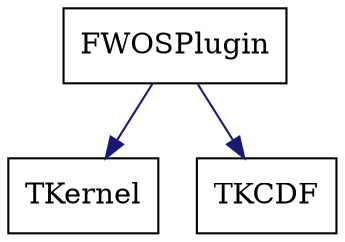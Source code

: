 digraph schema_FWOSPlugin
{
	FWOSPlugin [ URL = "toolkit_fwosplugin.html", shape = box ]
	TKernel [ URL = "toolkit_tkernel.html" , shape = box ]
	FWOSPlugin -> TKernel [ color = "midnightblue", style = "solid" ]
	TKCDF [ URL = "toolkit_tkcdf.html" , shape = box ]
	FWOSPlugin -> TKCDF [ color = "midnightblue", style = "solid" ]
	aspect = 1
}
